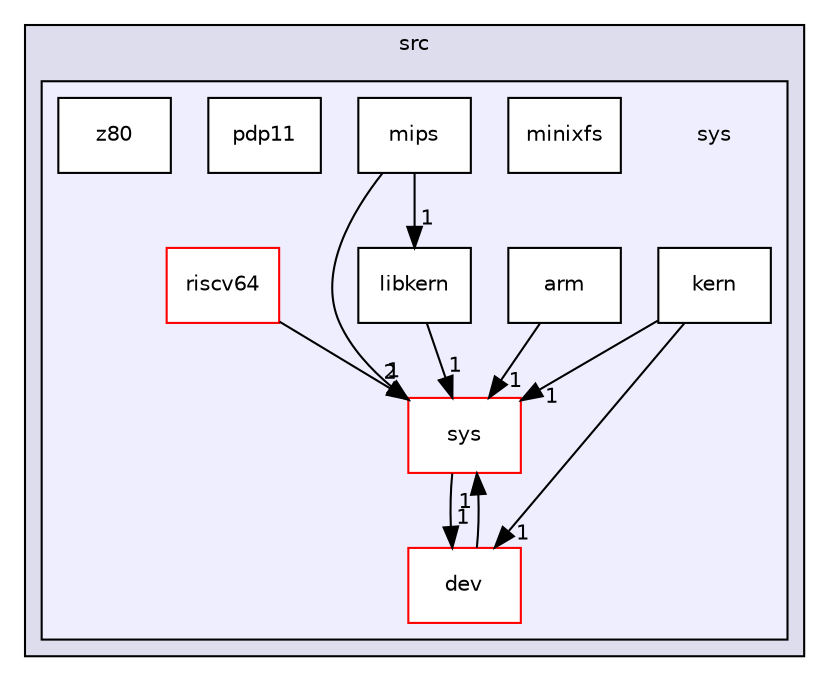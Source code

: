 digraph "src/sys" {
  compound=true
  node [ fontsize="10", fontname="Helvetica"];
  edge [ labelfontsize="10", labelfontname="Helvetica"];
  subgraph clusterdir_68267d1309a1af8e8297ef4c3efbcdba {
    graph [ bgcolor="#ddddee", pencolor="black", label="src" fontname="Helvetica", fontsize="10", URL="dir_68267d1309a1af8e8297ef4c3efbcdba.html"]
  subgraph clusterdir_220d2bd384b446346a1cdcf02b1b2295 {
    graph [ bgcolor="#eeeeff", pencolor="black", label="" URL="dir_220d2bd384b446346a1cdcf02b1b2295.html"];
    dir_220d2bd384b446346a1cdcf02b1b2295 [shape=plaintext label="sys"];
  dir_f78b31b02ba3f15be9e78b6cafeb904e [shape=box label="arm" fillcolor="white" style="filled" URL="dir_f78b31b02ba3f15be9e78b6cafeb904e.html"];
  dir_02790d9076d147370f66228ea312a7cf [shape=box label="dev" fillcolor="white" style="filled" color="red" URL="dir_02790d9076d147370f66228ea312a7cf.html"];
  dir_edbe8baaa0338300c37192b5a2dde852 [shape=box label="kern" fillcolor="white" style="filled" URL="dir_edbe8baaa0338300c37192b5a2dde852.html"];
  dir_19f1cc32150d20f3a8bed292754be1e3 [shape=box label="libkern" fillcolor="white" style="filled" URL="dir_19f1cc32150d20f3a8bed292754be1e3.html"];
  dir_b882ab6343bb76f50497a9a7ce6c400b [shape=box label="minixfs" fillcolor="white" style="filled" URL="dir_b882ab6343bb76f50497a9a7ce6c400b.html"];
  dir_593cc3a4d0f8548784a534c65ffefa28 [shape=box label="mips" fillcolor="white" style="filled" URL="dir_593cc3a4d0f8548784a534c65ffefa28.html"];
  dir_e48eeb095d0eeef39b006042a197669f [shape=box label="pdp11" fillcolor="white" style="filled" URL="dir_e48eeb095d0eeef39b006042a197669f.html"];
  dir_321e546302ffc8e910cc303dc3a7c30b [shape=box label="riscv64" fillcolor="white" style="filled" color="red" URL="dir_321e546302ffc8e910cc303dc3a7c30b.html"];
  dir_c529fe1005f766361284165817aae3f9 [shape=box label="sys" fillcolor="white" style="filled" color="red" URL="dir_c529fe1005f766361284165817aae3f9.html"];
  dir_3175d74f2ad5c0e6984c84b8f5c49394 [shape=box label="z80" fillcolor="white" style="filled" URL="dir_3175d74f2ad5c0e6984c84b8f5c49394.html"];
  }
  }
  dir_02790d9076d147370f66228ea312a7cf->dir_c529fe1005f766361284165817aae3f9 [headlabel="1", labeldistance=1.5 headhref="dir_000007_000013.html"];
  dir_19f1cc32150d20f3a8bed292754be1e3->dir_c529fe1005f766361284165817aae3f9 [headlabel="1", labeldistance=1.5 headhref="dir_000010_000013.html"];
  dir_edbe8baaa0338300c37192b5a2dde852->dir_02790d9076d147370f66228ea312a7cf [headlabel="1", labeldistance=1.5 headhref="dir_000009_000007.html"];
  dir_edbe8baaa0338300c37192b5a2dde852->dir_c529fe1005f766361284165817aae3f9 [headlabel="1", labeldistance=1.5 headhref="dir_000009_000013.html"];
  dir_c529fe1005f766361284165817aae3f9->dir_02790d9076d147370f66228ea312a7cf [headlabel="1", labeldistance=1.5 headhref="dir_000013_000007.html"];
  dir_593cc3a4d0f8548784a534c65ffefa28->dir_19f1cc32150d20f3a8bed292754be1e3 [headlabel="1", labeldistance=1.5 headhref="dir_000003_000010.html"];
  dir_593cc3a4d0f8548784a534c65ffefa28->dir_c529fe1005f766361284165817aae3f9 [headlabel="1", labeldistance=1.5 headhref="dir_000003_000013.html"];
  dir_321e546302ffc8e910cc303dc3a7c30b->dir_c529fe1005f766361284165817aae3f9 [headlabel="2", labeldistance=1.5 headhref="dir_000004_000013.html"];
  dir_f78b31b02ba3f15be9e78b6cafeb904e->dir_c529fe1005f766361284165817aae3f9 [headlabel="1", labeldistance=1.5 headhref="dir_000002_000013.html"];
}
